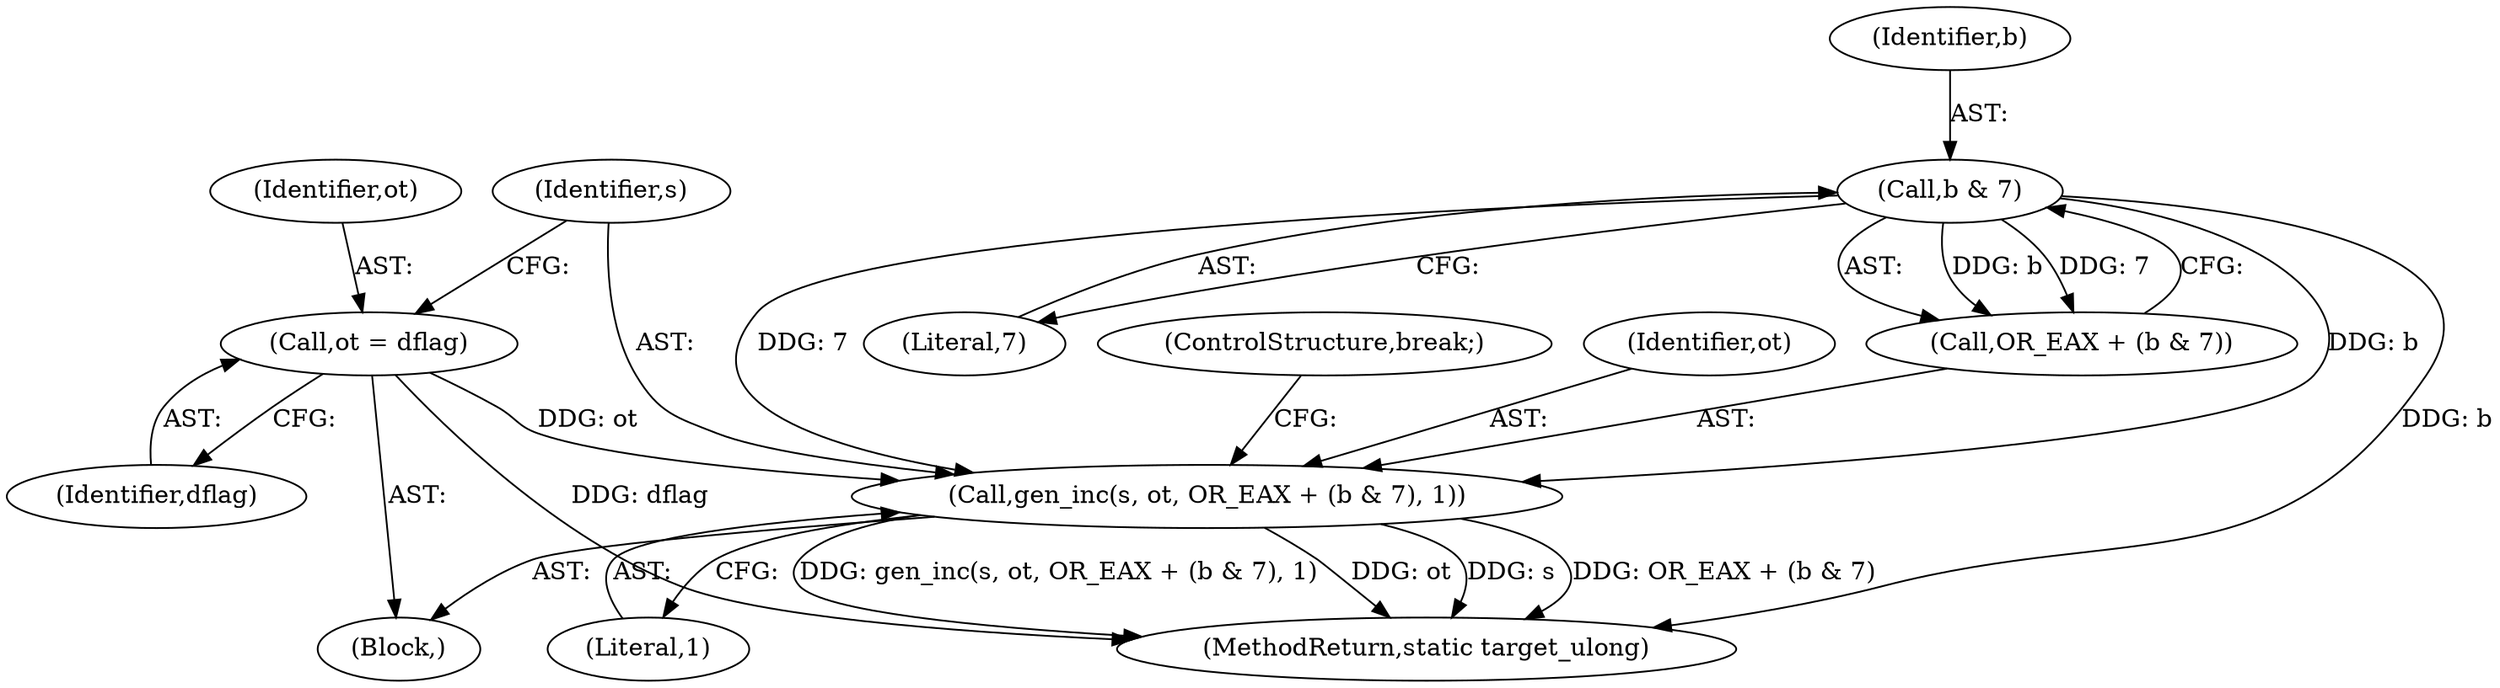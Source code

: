 digraph "0_qemu_30663fd26c0307e414622c7a8607fbc04f92ec14@pointer" {
"1001356" [label="(Call,gen_inc(s, ot, OR_EAX + (b & 7), 1))"];
"1001353" [label="(Call,ot = dflag)"];
"1001361" [label="(Call,b & 7)"];
"1001353" [label="(Call,ot = dflag)"];
"1001357" [label="(Identifier,s)"];
"1011840" [label="(MethodReturn,static target_ulong)"];
"1001354" [label="(Identifier,ot)"];
"1001355" [label="(Identifier,dflag)"];
"1001364" [label="(Literal,1)"];
"1001365" [label="(ControlStructure,break;)"];
"1001361" [label="(Call,b & 7)"];
"1001362" [label="(Identifier,b)"];
"1001356" [label="(Call,gen_inc(s, ot, OR_EAX + (b & 7), 1))"];
"1001025" [label="(Block,)"];
"1001363" [label="(Literal,7)"];
"1001358" [label="(Identifier,ot)"];
"1001359" [label="(Call,OR_EAX + (b & 7))"];
"1001356" -> "1001025"  [label="AST: "];
"1001356" -> "1001364"  [label="CFG: "];
"1001357" -> "1001356"  [label="AST: "];
"1001358" -> "1001356"  [label="AST: "];
"1001359" -> "1001356"  [label="AST: "];
"1001364" -> "1001356"  [label="AST: "];
"1001365" -> "1001356"  [label="CFG: "];
"1001356" -> "1011840"  [label="DDG: s"];
"1001356" -> "1011840"  [label="DDG: OR_EAX + (b & 7)"];
"1001356" -> "1011840"  [label="DDG: gen_inc(s, ot, OR_EAX + (b & 7), 1)"];
"1001356" -> "1011840"  [label="DDG: ot"];
"1001353" -> "1001356"  [label="DDG: ot"];
"1001361" -> "1001356"  [label="DDG: b"];
"1001361" -> "1001356"  [label="DDG: 7"];
"1001353" -> "1001025"  [label="AST: "];
"1001353" -> "1001355"  [label="CFG: "];
"1001354" -> "1001353"  [label="AST: "];
"1001355" -> "1001353"  [label="AST: "];
"1001357" -> "1001353"  [label="CFG: "];
"1001353" -> "1011840"  [label="DDG: dflag"];
"1001361" -> "1001359"  [label="AST: "];
"1001361" -> "1001363"  [label="CFG: "];
"1001362" -> "1001361"  [label="AST: "];
"1001363" -> "1001361"  [label="AST: "];
"1001359" -> "1001361"  [label="CFG: "];
"1001361" -> "1011840"  [label="DDG: b"];
"1001361" -> "1001359"  [label="DDG: b"];
"1001361" -> "1001359"  [label="DDG: 7"];
}
